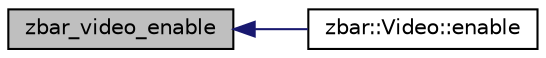 digraph G
{
  edge [fontname="Helvetica",fontsize="10",labelfontname="Helvetica",labelfontsize="10"];
  node [fontname="Helvetica",fontsize="10",shape=record];
  rankdir=LR;
  Node1 [label="zbar_video_enable",height=0.2,width=0.4,color="black", fillcolor="grey75", style="filled" fontcolor="black"];
  Node1 -> Node2 [dir=back,color="midnightblue",fontsize="10",style="solid"];
  Node2 [label="zbar::Video::enable",height=0.2,width=0.4,color="black", fillcolor="white", style="filled",URL="$classzbar_1_1_video.html#abb3c3a772bd974c0304ee23b958b25dc"];
}

